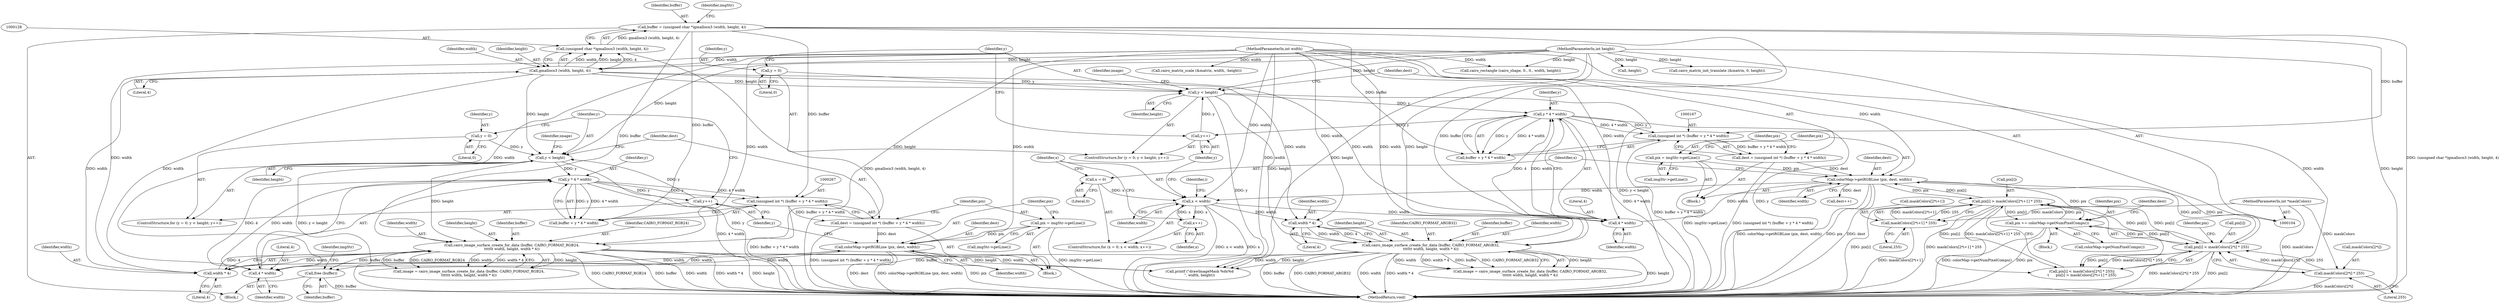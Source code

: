 digraph "0_poppler_7b2d314a61fd0e12f47c62996cb49ec0d1ba747a_1@API" {
"1000355" [label="(Call,free (buffer))"];
"1000284" [label="(Call,cairo_image_surface_create_for_data (buffer, CAIRO_FORMAT_RGB24,\n\t\t\t\t\t\t width, height, width * 4))"];
"1000125" [label="(Call,buffer = (unsigned char *)gmallocn3 (width, height, 4))"];
"1000127" [label="(Call,(unsigned char *)gmallocn3 (width, height, 4))"];
"1000129" [label="(Call,gmallocn3 (width, height, 4))"];
"1000108" [label="(MethodParameterIn,int width)"];
"1000109" [label="(MethodParameterIn,int height)"];
"1000289" [label="(Call,width * 4)"];
"1000278" [label="(Call,colorMap->getRGBLine (pix, dest, width))"];
"1000275" [label="(Call,pix = imgStr->getLine())"];
"1000264" [label="(Call,dest = (unsigned int *) (buffer + y * 4 * width))"];
"1000266" [label="(Call,(unsigned int *) (buffer + y * 4 * width))"];
"1000270" [label="(Call,y * 4 * width)"];
"1000258" [label="(Call,y < height)"];
"1000261" [label="(Call,y++)"];
"1000255" [label="(Call,y = 0)"];
"1000272" [label="(Call,4 * width)"];
"1000244" [label="(Call,cairo_image_surface_create_for_data (buffer, CAIRO_FORMAT_ARGB32,\n\t\t\t\t\t\t width, height, width * 4))"];
"1000249" [label="(Call,width * 4)"];
"1000186" [label="(Call,x < width)"];
"1000189" [label="(Call,x++)"];
"1000183" [label="(Call,x = 0)"];
"1000178" [label="(Call,colorMap->getRGBLine (pix, dest, width))"];
"1000215" [label="(Call,pix[i] > maskColors[2*i+1] * 255)"];
"1000237" [label="(Call,pix += colorMap->getNumPixelComps())"];
"1000204" [label="(Call,pix[i] < maskColors[2*i] * 255)"];
"1000208" [label="(Call,maskColors[2*i] * 255)"];
"1000111" [label="(MethodParameterIn,int *maskColors)"];
"1000219" [label="(Call,maskColors[2*i+1] * 255)"];
"1000175" [label="(Call,pix = imgStr->getLine())"];
"1000164" [label="(Call,dest = (unsigned int *) (buffer + y * 4 * width))"];
"1000166" [label="(Call,(unsigned int *) (buffer + y * 4 * width))"];
"1000170" [label="(Call,y * 4 * width)"];
"1000158" [label="(Call,y < height)"];
"1000155" [label="(Call,y = 0)"];
"1000161" [label="(Call,y++)"];
"1000172" [label="(Call,4 * width)"];
"1000166" [label="(Call,(unsigned int *) (buffer + y * 4 * width))"];
"1000219" [label="(Call,maskColors[2*i+1] * 255)"];
"1000272" [label="(Call,4 * width)"];
"1000203" [label="(Call,pix[i] < maskColors[2*i] * 255||\n\t      pix[i] > maskColors[2*i+1] * 255)"];
"1000248" [label="(Identifier,height)"];
"1000162" [label="(Identifier,y)"];
"1000242" [label="(Call,image = cairo_image_surface_create_for_data (buffer, CAIRO_FORMAT_ARGB32,\n\t\t\t\t\t\t width, height, width * 4))"];
"1000130" [label="(Identifier,width)"];
"1000343" [label="(Call,cairo_rectangle (cairo_shape, 0., 0., width, height))"];
"1000168" [label="(Call,buffer + y * 4 * width)"];
"1000246" [label="(Identifier,CAIRO_FORMAT_ARGB32)"];
"1000214" [label="(Literal,255)"];
"1000127" [label="(Call,(unsigned char *)gmallocn3 (width, height, 4))"];
"1000263" [label="(Block,)"];
"1000262" [label="(Identifier,y)"];
"1000217" [label="(Identifier,pix)"];
"1000113" [label="(Block,)"];
"1000126" [label="(Identifier,buffer)"];
"1000356" [label="(Identifier,buffer)"];
"1000189" [label="(Call,x++)"];
"1000290" [label="(Identifier,width)"];
"1000194" [label="(Identifier,i)"];
"1000313" [label="(Call,printf (\"drawImageMask %dx%d\n\", width, height))"];
"1000277" [label="(Call,imgStr->getLine())"];
"1000170" [label="(Call,y * 4 * width)"];
"1000326" [label="(Call,-height)"];
"1000238" [label="(Identifier,pix)"];
"1000209" [label="(Call,maskColors[2*i])"];
"1000165" [label="(Identifier,dest)"];
"1000132" [label="(Literal,4)"];
"1000178" [label="(Call,colorMap->getRGBLine (pix, dest, width))"];
"1000180" [label="(Identifier,dest)"];
"1000164" [label="(Call,dest = (unsigned int *) (buffer + y * 4 * width))"];
"1000134" [label="(Identifier,imgStr)"];
"1000260" [label="(Identifier,height)"];
"1000191" [label="(Block,)"];
"1000284" [label="(Call,cairo_image_surface_create_for_data (buffer, CAIRO_FORMAT_RGB24,\n\t\t\t\t\t\t width, height, width * 4))"];
"1000268" [label="(Call,buffer + y * 4 * width)"];
"1000187" [label="(Identifier,x)"];
"1000177" [label="(Call,imgStr->getLine())"];
"1000322" [label="(Call,cairo_matrix_scale (&matrix, width, -height))"];
"1000291" [label="(Literal,4)"];
"1000251" [label="(Literal,4)"];
"1000287" [label="(Identifier,width)"];
"1000259" [label="(Identifier,y)"];
"1000208" [label="(Call,maskColors[2*i] * 255)"];
"1000161" [label="(Call,y++)"];
"1000244" [label="(Call,cairo_image_surface_create_for_data (buffer, CAIRO_FORMAT_ARGB32,\n\t\t\t\t\t\t width, height, width * 4))"];
"1000249" [label="(Call,width * 4)"];
"1000111" [label="(MethodParameterIn,int *maskColors)"];
"1000220" [label="(Call,maskColors[2*i+1])"];
"1000237" [label="(Call,pix += colorMap->getNumPixelComps())"];
"1000261" [label="(Call,y++)"];
"1000155" [label="(Call,y = 0)"];
"1000240" [label="(Call,dest++)"];
"1000171" [label="(Identifier,y)"];
"1000172" [label="(Call,4 * width)"];
"1000158" [label="(Call,y < height)"];
"1000279" [label="(Identifier,pix)"];
"1000241" [label="(Identifier,dest)"];
"1000282" [label="(Call,image = cairo_image_surface_create_for_data (buffer, CAIRO_FORMAT_RGB24,\n\t\t\t\t\t\t width, height, width * 4))"];
"1000182" [label="(ControlStructure,for (x = 0; x < width; x++))"];
"1000183" [label="(Call,x = 0)"];
"1000264" [label="(Call,dest = (unsigned int *) (buffer + y * 4 * width))"];
"1000184" [label="(Identifier,x)"];
"1000257" [label="(Literal,0)"];
"1000256" [label="(Identifier,y)"];
"1000205" [label="(Call,pix[i])"];
"1000245" [label="(Identifier,buffer)"];
"1000131" [label="(Identifier,height)"];
"1000157" [label="(Literal,0)"];
"1000186" [label="(Call,x < width)"];
"1000156" [label="(Identifier,y)"];
"1000359" [label="(MethodReturn,void)"];
"1000154" [label="(ControlStructure,for (y = 0; y < height; y++))"];
"1000239" [label="(Call,colorMap->getNumPixelComps())"];
"1000278" [label="(Call,colorMap->getRGBLine (pix, dest, width))"];
"1000181" [label="(Identifier,width)"];
"1000266" [label="(Call,(unsigned int *) (buffer + y * 4 * width))"];
"1000190" [label="(Identifier,x)"];
"1000258" [label="(Call,y < height)"];
"1000276" [label="(Identifier,pix)"];
"1000108" [label="(MethodParameterIn,int width)"];
"1000179" [label="(Identifier,pix)"];
"1000270" [label="(Call,y * 4 * width)"];
"1000271" [label="(Identifier,y)"];
"1000227" [label="(Literal,255)"];
"1000160" [label="(Identifier,height)"];
"1000288" [label="(Identifier,height)"];
"1000243" [label="(Identifier,image)"];
"1000273" [label="(Literal,4)"];
"1000176" [label="(Identifier,pix)"];
"1000275" [label="(Call,pix = imgStr->getLine())"];
"1000204" [label="(Call,pix[i] < maskColors[2*i] * 255)"];
"1000174" [label="(Identifier,width)"];
"1000215" [label="(Call,pix[i] > maskColors[2*i+1] * 255)"];
"1000109" [label="(MethodParameterIn,int height)"];
"1000317" [label="(Call,cairo_matrix_init_translate (&matrix, 0, height))"];
"1000355" [label="(Call,free (buffer))"];
"1000185" [label="(Literal,0)"];
"1000129" [label="(Call,gmallocn3 (width, height, 4))"];
"1000188" [label="(Identifier,width)"];
"1000280" [label="(Identifier,dest)"];
"1000175" [label="(Call,pix = imgStr->getLine())"];
"1000125" [label="(Call,buffer = (unsigned char *)gmallocn3 (width, height, 4))"];
"1000163" [label="(Block,)"];
"1000173" [label="(Literal,4)"];
"1000289" [label="(Call,width * 4)"];
"1000285" [label="(Identifier,buffer)"];
"1000254" [label="(ControlStructure,for (y = 0; y < height; y++))"];
"1000216" [label="(Call,pix[i])"];
"1000283" [label="(Identifier,image)"];
"1000255" [label="(Call,y = 0)"];
"1000159" [label="(Identifier,y)"];
"1000274" [label="(Identifier,width)"];
"1000358" [label="(Identifier,imgStr)"];
"1000250" [label="(Identifier,width)"];
"1000281" [label="(Identifier,width)"];
"1000247" [label="(Identifier,width)"];
"1000286" [label="(Identifier,CAIRO_FORMAT_RGB24)"];
"1000265" [label="(Identifier,dest)"];
"1000355" -> "1000113"  [label="AST: "];
"1000355" -> "1000356"  [label="CFG: "];
"1000356" -> "1000355"  [label="AST: "];
"1000358" -> "1000355"  [label="CFG: "];
"1000355" -> "1000359"  [label="DDG: buffer"];
"1000284" -> "1000355"  [label="DDG: buffer"];
"1000244" -> "1000355"  [label="DDG: buffer"];
"1000284" -> "1000282"  [label="AST: "];
"1000284" -> "1000289"  [label="CFG: "];
"1000285" -> "1000284"  [label="AST: "];
"1000286" -> "1000284"  [label="AST: "];
"1000287" -> "1000284"  [label="AST: "];
"1000288" -> "1000284"  [label="AST: "];
"1000289" -> "1000284"  [label="AST: "];
"1000282" -> "1000284"  [label="CFG: "];
"1000284" -> "1000359"  [label="DDG: CAIRO_FORMAT_RGB24"];
"1000284" -> "1000359"  [label="DDG: buffer"];
"1000284" -> "1000359"  [label="DDG: width"];
"1000284" -> "1000359"  [label="DDG: width * 4"];
"1000284" -> "1000359"  [label="DDG: height"];
"1000284" -> "1000282"  [label="DDG: height"];
"1000284" -> "1000282"  [label="DDG: buffer"];
"1000284" -> "1000282"  [label="DDG: CAIRO_FORMAT_RGB24"];
"1000284" -> "1000282"  [label="DDG: width"];
"1000284" -> "1000282"  [label="DDG: width * 4"];
"1000125" -> "1000284"  [label="DDG: buffer"];
"1000289" -> "1000284"  [label="DDG: width"];
"1000289" -> "1000284"  [label="DDG: 4"];
"1000108" -> "1000284"  [label="DDG: width"];
"1000258" -> "1000284"  [label="DDG: height"];
"1000109" -> "1000284"  [label="DDG: height"];
"1000284" -> "1000313"  [label="DDG: width"];
"1000284" -> "1000313"  [label="DDG: height"];
"1000125" -> "1000113"  [label="AST: "];
"1000125" -> "1000127"  [label="CFG: "];
"1000126" -> "1000125"  [label="AST: "];
"1000127" -> "1000125"  [label="AST: "];
"1000134" -> "1000125"  [label="CFG: "];
"1000125" -> "1000359"  [label="DDG: (unsigned char *)gmallocn3 (width, height, 4)"];
"1000127" -> "1000125"  [label="DDG: gmallocn3 (width, height, 4)"];
"1000125" -> "1000166"  [label="DDG: buffer"];
"1000125" -> "1000168"  [label="DDG: buffer"];
"1000125" -> "1000244"  [label="DDG: buffer"];
"1000125" -> "1000266"  [label="DDG: buffer"];
"1000125" -> "1000268"  [label="DDG: buffer"];
"1000127" -> "1000129"  [label="CFG: "];
"1000128" -> "1000127"  [label="AST: "];
"1000129" -> "1000127"  [label="AST: "];
"1000127" -> "1000359"  [label="DDG: gmallocn3 (width, height, 4)"];
"1000129" -> "1000127"  [label="DDG: width"];
"1000129" -> "1000127"  [label="DDG: height"];
"1000129" -> "1000127"  [label="DDG: 4"];
"1000129" -> "1000132"  [label="CFG: "];
"1000130" -> "1000129"  [label="AST: "];
"1000131" -> "1000129"  [label="AST: "];
"1000132" -> "1000129"  [label="AST: "];
"1000108" -> "1000129"  [label="DDG: width"];
"1000109" -> "1000129"  [label="DDG: height"];
"1000129" -> "1000158"  [label="DDG: height"];
"1000129" -> "1000172"  [label="DDG: width"];
"1000129" -> "1000249"  [label="DDG: width"];
"1000129" -> "1000258"  [label="DDG: height"];
"1000129" -> "1000272"  [label="DDG: width"];
"1000129" -> "1000289"  [label="DDG: width"];
"1000108" -> "1000104"  [label="AST: "];
"1000108" -> "1000359"  [label="DDG: width"];
"1000108" -> "1000172"  [label="DDG: width"];
"1000108" -> "1000178"  [label="DDG: width"];
"1000108" -> "1000186"  [label="DDG: width"];
"1000108" -> "1000244"  [label="DDG: width"];
"1000108" -> "1000249"  [label="DDG: width"];
"1000108" -> "1000272"  [label="DDG: width"];
"1000108" -> "1000278"  [label="DDG: width"];
"1000108" -> "1000289"  [label="DDG: width"];
"1000108" -> "1000313"  [label="DDG: width"];
"1000108" -> "1000322"  [label="DDG: width"];
"1000108" -> "1000343"  [label="DDG: width"];
"1000109" -> "1000104"  [label="AST: "];
"1000109" -> "1000359"  [label="DDG: height"];
"1000109" -> "1000158"  [label="DDG: height"];
"1000109" -> "1000244"  [label="DDG: height"];
"1000109" -> "1000258"  [label="DDG: height"];
"1000109" -> "1000313"  [label="DDG: height"];
"1000109" -> "1000317"  [label="DDG: height"];
"1000109" -> "1000326"  [label="DDG: height"];
"1000109" -> "1000343"  [label="DDG: height"];
"1000289" -> "1000291"  [label="CFG: "];
"1000290" -> "1000289"  [label="AST: "];
"1000291" -> "1000289"  [label="AST: "];
"1000278" -> "1000289"  [label="DDG: width"];
"1000278" -> "1000263"  [label="AST: "];
"1000278" -> "1000281"  [label="CFG: "];
"1000279" -> "1000278"  [label="AST: "];
"1000280" -> "1000278"  [label="AST: "];
"1000281" -> "1000278"  [label="AST: "];
"1000262" -> "1000278"  [label="CFG: "];
"1000278" -> "1000359"  [label="DDG: dest"];
"1000278" -> "1000359"  [label="DDG: colorMap->getRGBLine (pix, dest, width)"];
"1000278" -> "1000359"  [label="DDG: pix"];
"1000278" -> "1000272"  [label="DDG: width"];
"1000275" -> "1000278"  [label="DDG: pix"];
"1000264" -> "1000278"  [label="DDG: dest"];
"1000272" -> "1000278"  [label="DDG: width"];
"1000275" -> "1000263"  [label="AST: "];
"1000275" -> "1000277"  [label="CFG: "];
"1000276" -> "1000275"  [label="AST: "];
"1000277" -> "1000275"  [label="AST: "];
"1000279" -> "1000275"  [label="CFG: "];
"1000275" -> "1000359"  [label="DDG: imgStr->getLine()"];
"1000264" -> "1000263"  [label="AST: "];
"1000264" -> "1000266"  [label="CFG: "];
"1000265" -> "1000264"  [label="AST: "];
"1000266" -> "1000264"  [label="AST: "];
"1000276" -> "1000264"  [label="CFG: "];
"1000264" -> "1000359"  [label="DDG: (unsigned int *) (buffer + y * 4 * width)"];
"1000266" -> "1000264"  [label="DDG: buffer + y * 4 * width"];
"1000266" -> "1000268"  [label="CFG: "];
"1000267" -> "1000266"  [label="AST: "];
"1000268" -> "1000266"  [label="AST: "];
"1000266" -> "1000359"  [label="DDG: buffer + y * 4 * width"];
"1000270" -> "1000266"  [label="DDG: y"];
"1000270" -> "1000266"  [label="DDG: 4 * width"];
"1000270" -> "1000268"  [label="AST: "];
"1000270" -> "1000272"  [label="CFG: "];
"1000271" -> "1000270"  [label="AST: "];
"1000272" -> "1000270"  [label="AST: "];
"1000268" -> "1000270"  [label="CFG: "];
"1000270" -> "1000359"  [label="DDG: 4 * width"];
"1000270" -> "1000261"  [label="DDG: y"];
"1000270" -> "1000268"  [label="DDG: y"];
"1000270" -> "1000268"  [label="DDG: 4 * width"];
"1000258" -> "1000270"  [label="DDG: y"];
"1000272" -> "1000270"  [label="DDG: 4"];
"1000272" -> "1000270"  [label="DDG: width"];
"1000258" -> "1000254"  [label="AST: "];
"1000258" -> "1000260"  [label="CFG: "];
"1000259" -> "1000258"  [label="AST: "];
"1000260" -> "1000258"  [label="AST: "];
"1000265" -> "1000258"  [label="CFG: "];
"1000283" -> "1000258"  [label="CFG: "];
"1000258" -> "1000359"  [label="DDG: y"];
"1000258" -> "1000359"  [label="DDG: y < height"];
"1000261" -> "1000258"  [label="DDG: y"];
"1000255" -> "1000258"  [label="DDG: y"];
"1000261" -> "1000254"  [label="AST: "];
"1000261" -> "1000262"  [label="CFG: "];
"1000262" -> "1000261"  [label="AST: "];
"1000259" -> "1000261"  [label="CFG: "];
"1000255" -> "1000254"  [label="AST: "];
"1000255" -> "1000257"  [label="CFG: "];
"1000256" -> "1000255"  [label="AST: "];
"1000257" -> "1000255"  [label="AST: "];
"1000259" -> "1000255"  [label="CFG: "];
"1000272" -> "1000274"  [label="CFG: "];
"1000273" -> "1000272"  [label="AST: "];
"1000274" -> "1000272"  [label="AST: "];
"1000244" -> "1000242"  [label="AST: "];
"1000244" -> "1000249"  [label="CFG: "];
"1000245" -> "1000244"  [label="AST: "];
"1000246" -> "1000244"  [label="AST: "];
"1000247" -> "1000244"  [label="AST: "];
"1000248" -> "1000244"  [label="AST: "];
"1000249" -> "1000244"  [label="AST: "];
"1000242" -> "1000244"  [label="CFG: "];
"1000244" -> "1000359"  [label="DDG: height"];
"1000244" -> "1000359"  [label="DDG: buffer"];
"1000244" -> "1000359"  [label="DDG: CAIRO_FORMAT_ARGB32"];
"1000244" -> "1000359"  [label="DDG: width"];
"1000244" -> "1000359"  [label="DDG: width * 4"];
"1000244" -> "1000242"  [label="DDG: height"];
"1000244" -> "1000242"  [label="DDG: width"];
"1000244" -> "1000242"  [label="DDG: width * 4"];
"1000244" -> "1000242"  [label="DDG: buffer"];
"1000244" -> "1000242"  [label="DDG: CAIRO_FORMAT_ARGB32"];
"1000249" -> "1000244"  [label="DDG: width"];
"1000249" -> "1000244"  [label="DDG: 4"];
"1000158" -> "1000244"  [label="DDG: height"];
"1000244" -> "1000313"  [label="DDG: width"];
"1000244" -> "1000313"  [label="DDG: height"];
"1000249" -> "1000251"  [label="CFG: "];
"1000250" -> "1000249"  [label="AST: "];
"1000251" -> "1000249"  [label="AST: "];
"1000186" -> "1000249"  [label="DDG: width"];
"1000186" -> "1000182"  [label="AST: "];
"1000186" -> "1000188"  [label="CFG: "];
"1000187" -> "1000186"  [label="AST: "];
"1000188" -> "1000186"  [label="AST: "];
"1000194" -> "1000186"  [label="CFG: "];
"1000162" -> "1000186"  [label="CFG: "];
"1000186" -> "1000359"  [label="DDG: x < width"];
"1000186" -> "1000359"  [label="DDG: x"];
"1000186" -> "1000172"  [label="DDG: width"];
"1000189" -> "1000186"  [label="DDG: x"];
"1000183" -> "1000186"  [label="DDG: x"];
"1000178" -> "1000186"  [label="DDG: width"];
"1000186" -> "1000189"  [label="DDG: x"];
"1000189" -> "1000182"  [label="AST: "];
"1000189" -> "1000190"  [label="CFG: "];
"1000190" -> "1000189"  [label="AST: "];
"1000187" -> "1000189"  [label="CFG: "];
"1000183" -> "1000182"  [label="AST: "];
"1000183" -> "1000185"  [label="CFG: "];
"1000184" -> "1000183"  [label="AST: "];
"1000185" -> "1000183"  [label="AST: "];
"1000187" -> "1000183"  [label="CFG: "];
"1000178" -> "1000163"  [label="AST: "];
"1000178" -> "1000181"  [label="CFG: "];
"1000179" -> "1000178"  [label="AST: "];
"1000180" -> "1000178"  [label="AST: "];
"1000181" -> "1000178"  [label="AST: "];
"1000184" -> "1000178"  [label="CFG: "];
"1000178" -> "1000359"  [label="DDG: colorMap->getRGBLine (pix, dest, width)"];
"1000178" -> "1000359"  [label="DDG: pix"];
"1000178" -> "1000359"  [label="DDG: dest"];
"1000215" -> "1000178"  [label="DDG: pix[i]"];
"1000175" -> "1000178"  [label="DDG: pix"];
"1000204" -> "1000178"  [label="DDG: pix[i]"];
"1000164" -> "1000178"  [label="DDG: dest"];
"1000172" -> "1000178"  [label="DDG: width"];
"1000178" -> "1000204"  [label="DDG: pix"];
"1000178" -> "1000215"  [label="DDG: pix"];
"1000178" -> "1000237"  [label="DDG: pix"];
"1000178" -> "1000240"  [label="DDG: dest"];
"1000215" -> "1000203"  [label="AST: "];
"1000215" -> "1000219"  [label="CFG: "];
"1000216" -> "1000215"  [label="AST: "];
"1000219" -> "1000215"  [label="AST: "];
"1000203" -> "1000215"  [label="CFG: "];
"1000215" -> "1000359"  [label="DDG: pix[i]"];
"1000215" -> "1000359"  [label="DDG: maskColors[2*i+1] * 255"];
"1000215" -> "1000204"  [label="DDG: pix[i]"];
"1000215" -> "1000203"  [label="DDG: pix[i]"];
"1000215" -> "1000203"  [label="DDG: maskColors[2*i+1] * 255"];
"1000237" -> "1000215"  [label="DDG: pix"];
"1000204" -> "1000215"  [label="DDG: pix[i]"];
"1000219" -> "1000215"  [label="DDG: maskColors[2*i+1]"];
"1000219" -> "1000215"  [label="DDG: 255"];
"1000215" -> "1000237"  [label="DDG: pix[i]"];
"1000237" -> "1000191"  [label="AST: "];
"1000237" -> "1000239"  [label="CFG: "];
"1000238" -> "1000237"  [label="AST: "];
"1000239" -> "1000237"  [label="AST: "];
"1000241" -> "1000237"  [label="CFG: "];
"1000237" -> "1000359"  [label="DDG: colorMap->getNumPixelComps()"];
"1000237" -> "1000359"  [label="DDG: pix"];
"1000237" -> "1000204"  [label="DDG: pix"];
"1000204" -> "1000237"  [label="DDG: pix[i]"];
"1000204" -> "1000203"  [label="AST: "];
"1000204" -> "1000208"  [label="CFG: "];
"1000205" -> "1000204"  [label="AST: "];
"1000208" -> "1000204"  [label="AST: "];
"1000217" -> "1000204"  [label="CFG: "];
"1000203" -> "1000204"  [label="CFG: "];
"1000204" -> "1000359"  [label="DDG: maskColors[2*i] * 255"];
"1000204" -> "1000359"  [label="DDG: pix[i]"];
"1000204" -> "1000203"  [label="DDG: pix[i]"];
"1000204" -> "1000203"  [label="DDG: maskColors[2*i] * 255"];
"1000208" -> "1000204"  [label="DDG: maskColors[2*i]"];
"1000208" -> "1000204"  [label="DDG: 255"];
"1000208" -> "1000214"  [label="CFG: "];
"1000209" -> "1000208"  [label="AST: "];
"1000214" -> "1000208"  [label="AST: "];
"1000208" -> "1000359"  [label="DDG: maskColors[2*i]"];
"1000111" -> "1000208"  [label="DDG: maskColors"];
"1000111" -> "1000104"  [label="AST: "];
"1000111" -> "1000359"  [label="DDG: maskColors"];
"1000111" -> "1000219"  [label="DDG: maskColors"];
"1000219" -> "1000227"  [label="CFG: "];
"1000220" -> "1000219"  [label="AST: "];
"1000227" -> "1000219"  [label="AST: "];
"1000219" -> "1000359"  [label="DDG: maskColors[2*i+1]"];
"1000175" -> "1000163"  [label="AST: "];
"1000175" -> "1000177"  [label="CFG: "];
"1000176" -> "1000175"  [label="AST: "];
"1000177" -> "1000175"  [label="AST: "];
"1000179" -> "1000175"  [label="CFG: "];
"1000175" -> "1000359"  [label="DDG: imgStr->getLine()"];
"1000164" -> "1000163"  [label="AST: "];
"1000164" -> "1000166"  [label="CFG: "];
"1000165" -> "1000164"  [label="AST: "];
"1000166" -> "1000164"  [label="AST: "];
"1000176" -> "1000164"  [label="CFG: "];
"1000164" -> "1000359"  [label="DDG: (unsigned int *) (buffer + y * 4 * width)"];
"1000166" -> "1000164"  [label="DDG: buffer + y * 4 * width"];
"1000166" -> "1000168"  [label="CFG: "];
"1000167" -> "1000166"  [label="AST: "];
"1000168" -> "1000166"  [label="AST: "];
"1000166" -> "1000359"  [label="DDG: buffer + y * 4 * width"];
"1000170" -> "1000166"  [label="DDG: y"];
"1000170" -> "1000166"  [label="DDG: 4 * width"];
"1000170" -> "1000168"  [label="AST: "];
"1000170" -> "1000172"  [label="CFG: "];
"1000171" -> "1000170"  [label="AST: "];
"1000172" -> "1000170"  [label="AST: "];
"1000168" -> "1000170"  [label="CFG: "];
"1000170" -> "1000359"  [label="DDG: 4 * width"];
"1000170" -> "1000359"  [label="DDG: y"];
"1000170" -> "1000161"  [label="DDG: y"];
"1000170" -> "1000168"  [label="DDG: y"];
"1000170" -> "1000168"  [label="DDG: 4 * width"];
"1000158" -> "1000170"  [label="DDG: y"];
"1000172" -> "1000170"  [label="DDG: 4"];
"1000172" -> "1000170"  [label="DDG: width"];
"1000158" -> "1000154"  [label="AST: "];
"1000158" -> "1000160"  [label="CFG: "];
"1000159" -> "1000158"  [label="AST: "];
"1000160" -> "1000158"  [label="AST: "];
"1000165" -> "1000158"  [label="CFG: "];
"1000243" -> "1000158"  [label="CFG: "];
"1000158" -> "1000359"  [label="DDG: y"];
"1000158" -> "1000359"  [label="DDG: y < height"];
"1000155" -> "1000158"  [label="DDG: y"];
"1000161" -> "1000158"  [label="DDG: y"];
"1000155" -> "1000154"  [label="AST: "];
"1000155" -> "1000157"  [label="CFG: "];
"1000156" -> "1000155"  [label="AST: "];
"1000157" -> "1000155"  [label="AST: "];
"1000159" -> "1000155"  [label="CFG: "];
"1000161" -> "1000154"  [label="AST: "];
"1000161" -> "1000162"  [label="CFG: "];
"1000162" -> "1000161"  [label="AST: "];
"1000159" -> "1000161"  [label="CFG: "];
"1000172" -> "1000174"  [label="CFG: "];
"1000173" -> "1000172"  [label="AST: "];
"1000174" -> "1000172"  [label="AST: "];
}
